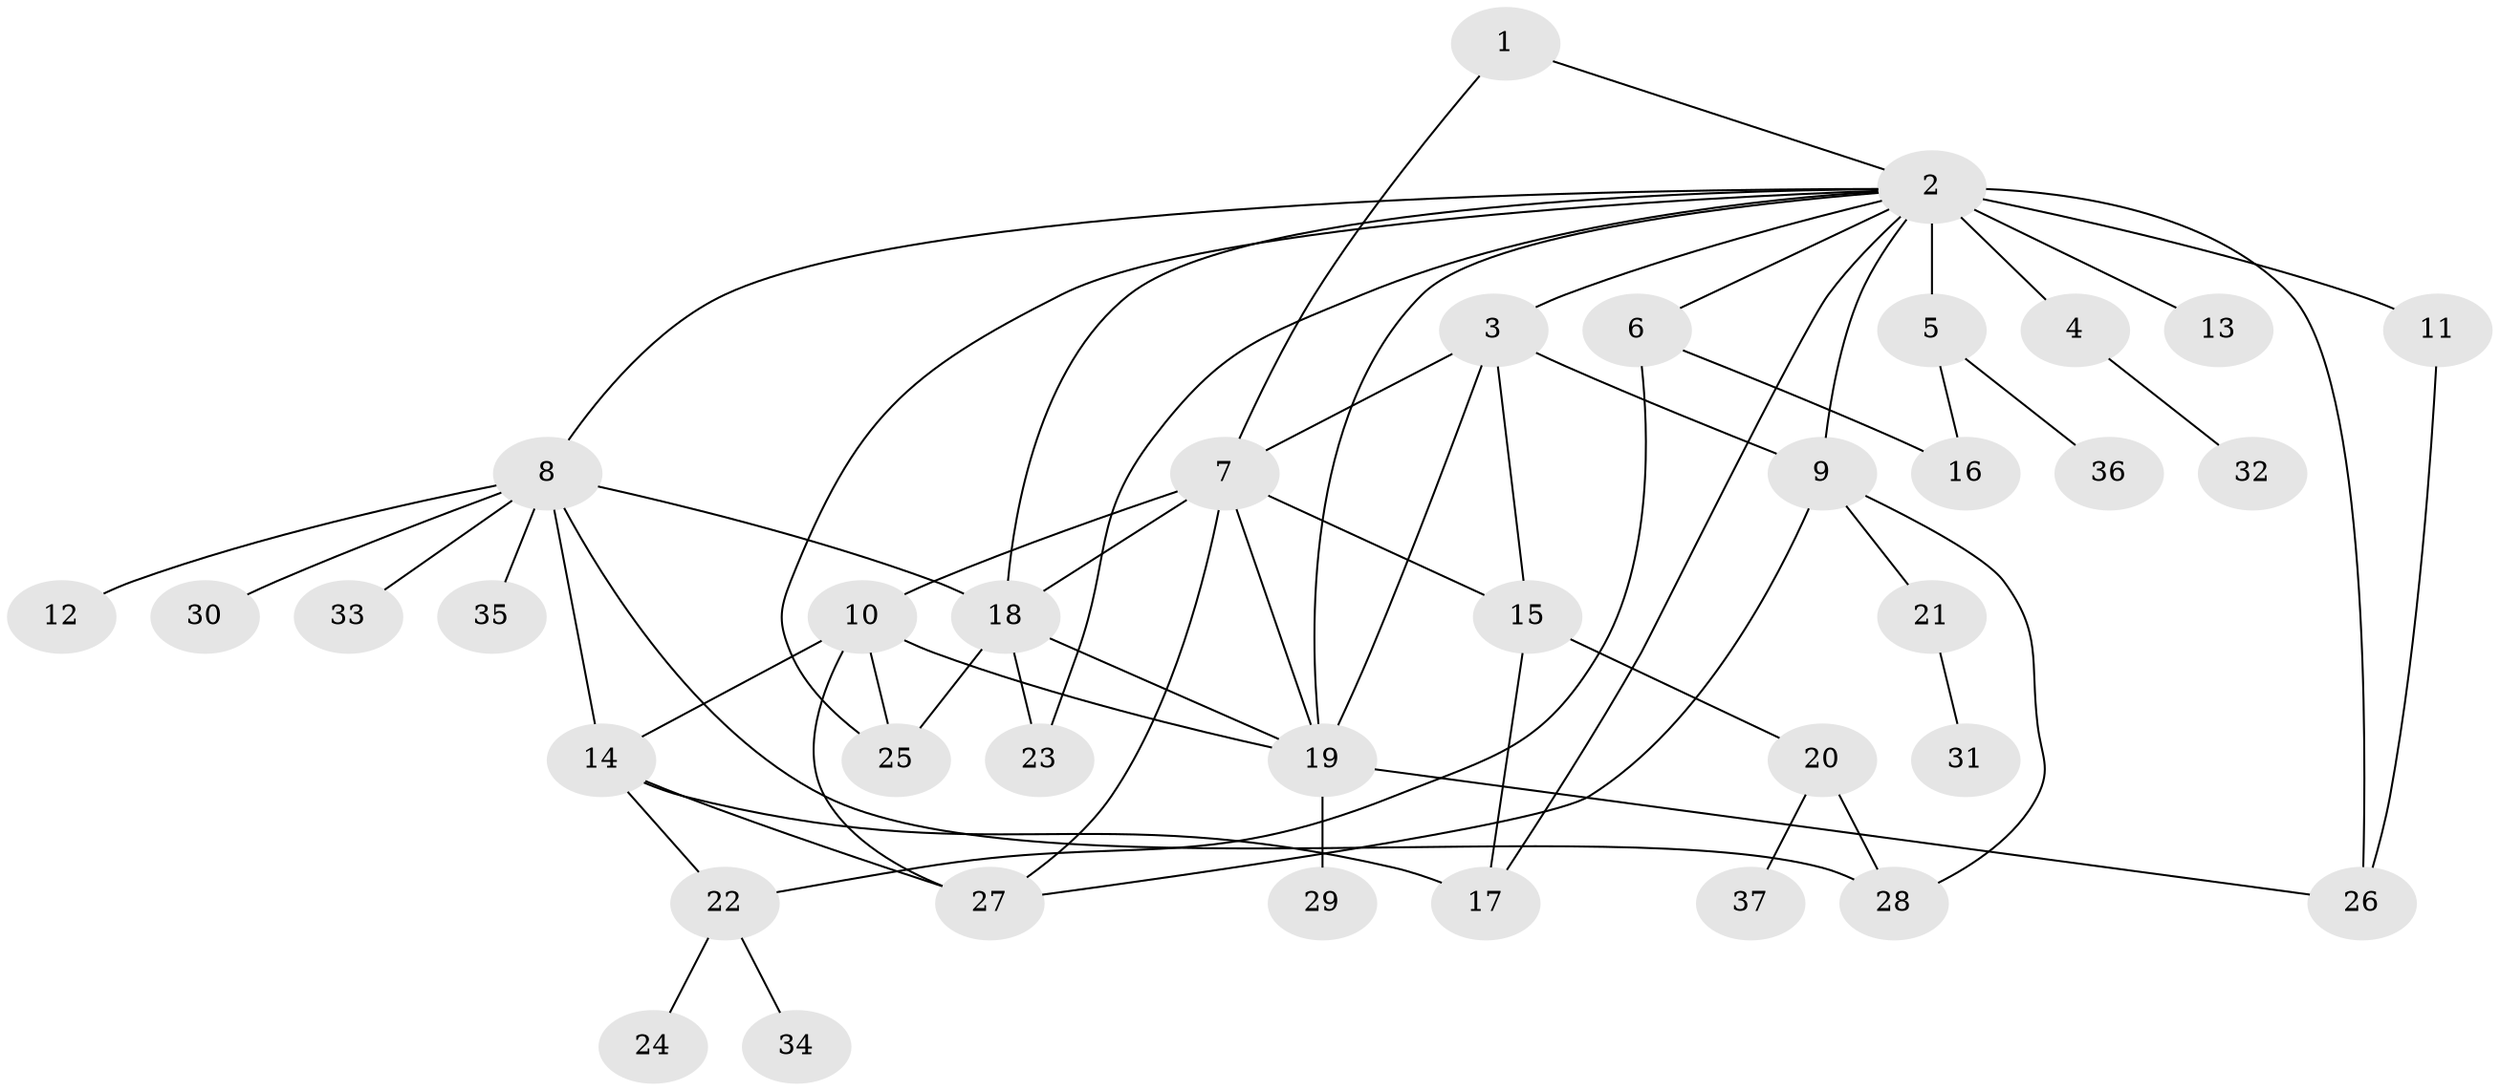 // original degree distribution, {3: 0.16216216216216217, 24: 0.013513513513513514, 9: 0.04054054054054054, 4: 0.12162162162162163, 13: 0.013513513513513514, 1: 0.5, 2: 0.10810810810810811, 5: 0.04054054054054054}
// Generated by graph-tools (version 1.1) at 2025/35/03/09/25 02:35:25]
// undirected, 37 vertices, 60 edges
graph export_dot {
graph [start="1"]
  node [color=gray90,style=filled];
  1;
  2;
  3;
  4;
  5;
  6;
  7;
  8;
  9;
  10;
  11;
  12;
  13;
  14;
  15;
  16;
  17;
  18;
  19;
  20;
  21;
  22;
  23;
  24;
  25;
  26;
  27;
  28;
  29;
  30;
  31;
  32;
  33;
  34;
  35;
  36;
  37;
  1 -- 2 [weight=1.0];
  1 -- 7 [weight=1.0];
  2 -- 3 [weight=1.0];
  2 -- 4 [weight=1.0];
  2 -- 5 [weight=1.0];
  2 -- 6 [weight=1.0];
  2 -- 8 [weight=1.0];
  2 -- 9 [weight=2.0];
  2 -- 11 [weight=8.0];
  2 -- 13 [weight=1.0];
  2 -- 17 [weight=1.0];
  2 -- 18 [weight=1.0];
  2 -- 19 [weight=1.0];
  2 -- 23 [weight=1.0];
  2 -- 25 [weight=1.0];
  2 -- 26 [weight=1.0];
  3 -- 7 [weight=1.0];
  3 -- 9 [weight=3.0];
  3 -- 15 [weight=1.0];
  3 -- 19 [weight=1.0];
  4 -- 32 [weight=1.0];
  5 -- 16 [weight=1.0];
  5 -- 36 [weight=1.0];
  6 -- 16 [weight=1.0];
  6 -- 22 [weight=1.0];
  7 -- 10 [weight=2.0];
  7 -- 15 [weight=1.0];
  7 -- 18 [weight=4.0];
  7 -- 19 [weight=1.0];
  7 -- 27 [weight=1.0];
  8 -- 12 [weight=1.0];
  8 -- 14 [weight=1.0];
  8 -- 18 [weight=1.0];
  8 -- 28 [weight=1.0];
  8 -- 30 [weight=1.0];
  8 -- 33 [weight=1.0];
  8 -- 35 [weight=1.0];
  9 -- 21 [weight=1.0];
  9 -- 27 [weight=1.0];
  9 -- 28 [weight=1.0];
  10 -- 14 [weight=1.0];
  10 -- 19 [weight=1.0];
  10 -- 25 [weight=2.0];
  10 -- 27 [weight=1.0];
  11 -- 26 [weight=1.0];
  14 -- 17 [weight=1.0];
  14 -- 22 [weight=1.0];
  14 -- 27 [weight=1.0];
  15 -- 17 [weight=1.0];
  15 -- 20 [weight=1.0];
  18 -- 19 [weight=1.0];
  18 -- 23 [weight=2.0];
  18 -- 25 [weight=1.0];
  19 -- 26 [weight=1.0];
  19 -- 29 [weight=2.0];
  20 -- 28 [weight=1.0];
  20 -- 37 [weight=1.0];
  21 -- 31 [weight=1.0];
  22 -- 24 [weight=1.0];
  22 -- 34 [weight=1.0];
}
